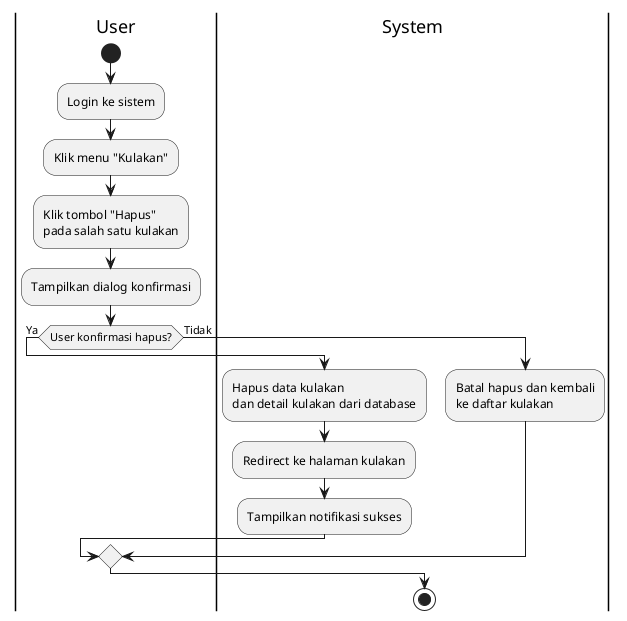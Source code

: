 @startuml
|User|
start
:Login ke sistem;
:Klik menu "Kulakan";
:Klik tombol "Hapus"\npada salah satu kulakan;
:Tampilkan dialog konfirmasi;

if (User konfirmasi hapus?) then (Ya)
  |System|
  :Hapus data kulakan\ndan detail kulakan dari database;
  :Redirect ke halaman kulakan;
  :Tampilkan notifikasi sukses;
else (Tidak)
  :Batal hapus dan kembali\nke daftar kulakan;
endif

stop
@enduml